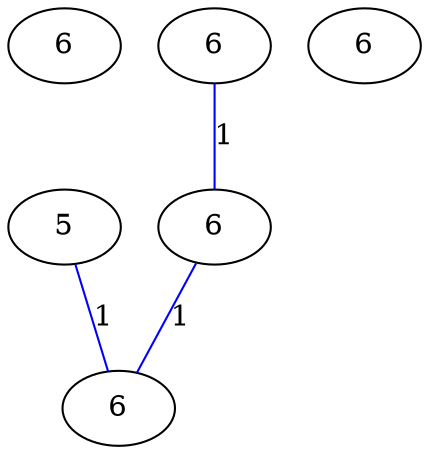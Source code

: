 graph G {
	0 [label="6"];
	1 [label="5"];
	2 [label="6"];
	3 [label="6"];
	4 [label="6"];
	5 [label="6"];
	1 -- 4 [label="1", color=blue];
	2 -- 3 [label="1", color=blue];
	3 -- 4 [label="1", color=blue];
}